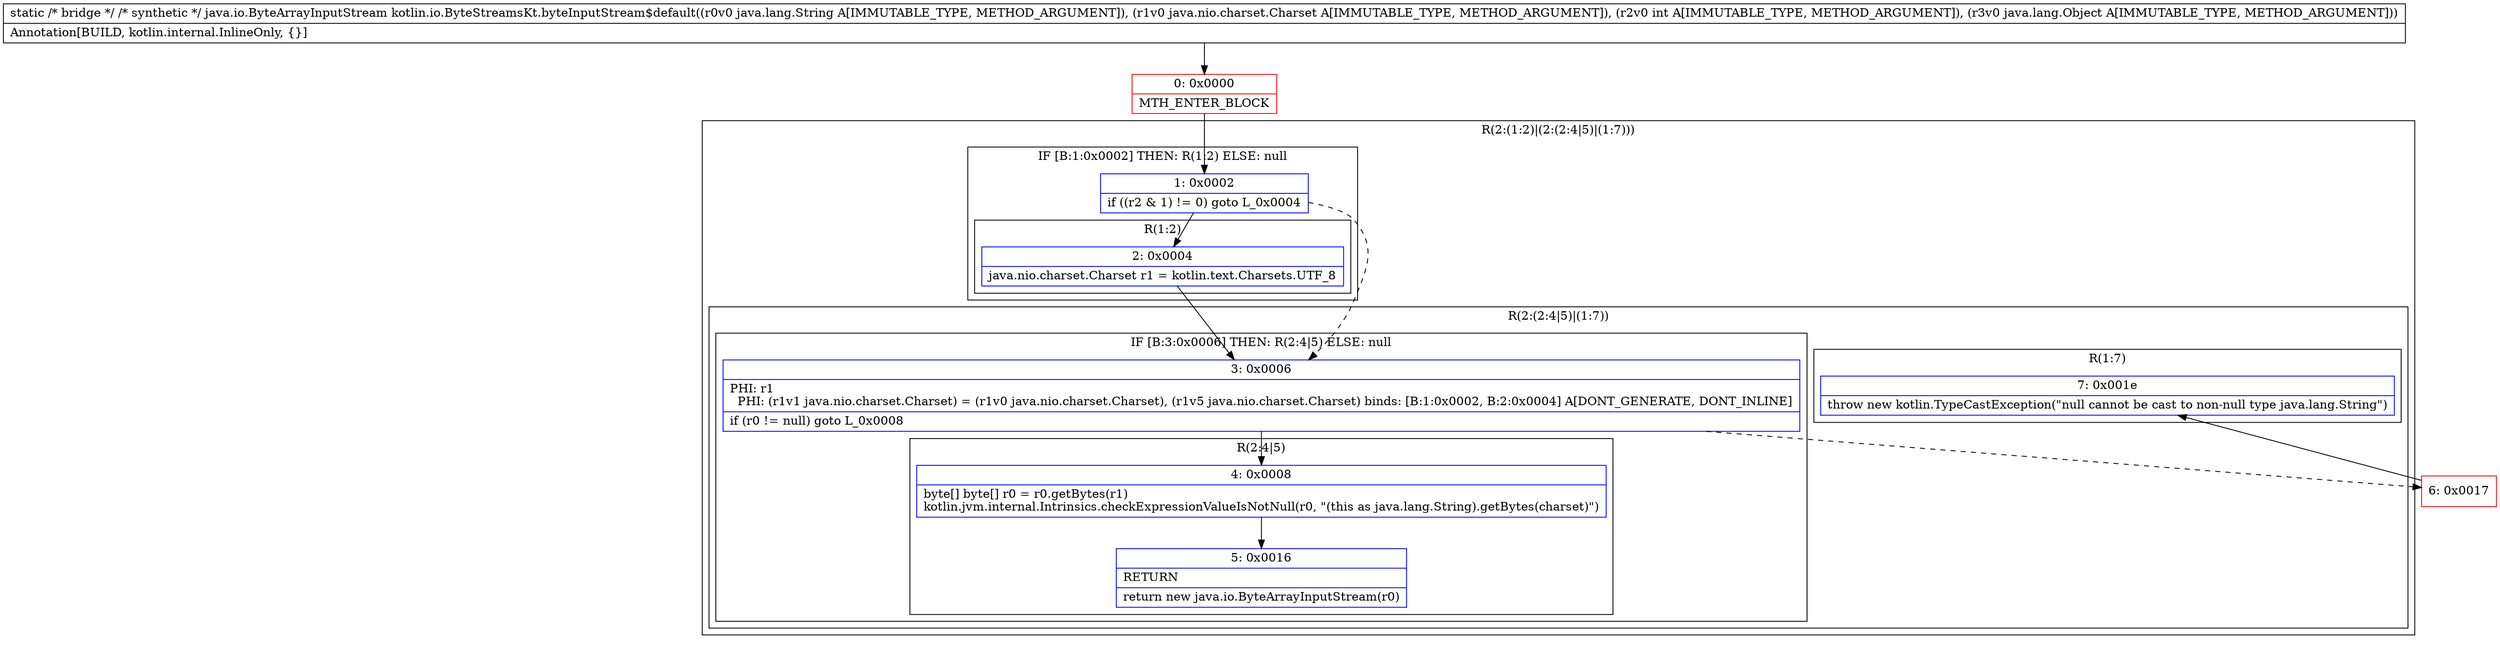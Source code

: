 digraph "CFG forkotlin.io.ByteStreamsKt.byteInputStream$default(Ljava\/lang\/String;Ljava\/nio\/charset\/Charset;ILjava\/lang\/Object;)Ljava\/io\/ByteArrayInputStream;" {
subgraph cluster_Region_2079434510 {
label = "R(2:(1:2)|(2:(2:4|5)|(1:7)))";
node [shape=record,color=blue];
subgraph cluster_IfRegion_1657782236 {
label = "IF [B:1:0x0002] THEN: R(1:2) ELSE: null";
node [shape=record,color=blue];
Node_1 [shape=record,label="{1\:\ 0x0002|if ((r2 & 1) != 0) goto L_0x0004\l}"];
subgraph cluster_Region_1826355451 {
label = "R(1:2)";
node [shape=record,color=blue];
Node_2 [shape=record,label="{2\:\ 0x0004|java.nio.charset.Charset r1 = kotlin.text.Charsets.UTF_8\l}"];
}
}
subgraph cluster_Region_492494149 {
label = "R(2:(2:4|5)|(1:7))";
node [shape=record,color=blue];
subgraph cluster_IfRegion_1801830455 {
label = "IF [B:3:0x0006] THEN: R(2:4|5) ELSE: null";
node [shape=record,color=blue];
Node_3 [shape=record,label="{3\:\ 0x0006|PHI: r1 \l  PHI: (r1v1 java.nio.charset.Charset) = (r1v0 java.nio.charset.Charset), (r1v5 java.nio.charset.Charset) binds: [B:1:0x0002, B:2:0x0004] A[DONT_GENERATE, DONT_INLINE]\l|if (r0 != null) goto L_0x0008\l}"];
subgraph cluster_Region_1902559348 {
label = "R(2:4|5)";
node [shape=record,color=blue];
Node_4 [shape=record,label="{4\:\ 0x0008|byte[] byte[] r0 = r0.getBytes(r1)\lkotlin.jvm.internal.Intrinsics.checkExpressionValueIsNotNull(r0, \"(this as java.lang.String).getBytes(charset)\")\l}"];
Node_5 [shape=record,label="{5\:\ 0x0016|RETURN\l|return new java.io.ByteArrayInputStream(r0)\l}"];
}
}
subgraph cluster_Region_1959506904 {
label = "R(1:7)";
node [shape=record,color=blue];
Node_7 [shape=record,label="{7\:\ 0x001e|throw new kotlin.TypeCastException(\"null cannot be cast to non\-null type java.lang.String\")\l}"];
}
}
}
Node_0 [shape=record,color=red,label="{0\:\ 0x0000|MTH_ENTER_BLOCK\l}"];
Node_6 [shape=record,color=red,label="{6\:\ 0x0017}"];
MethodNode[shape=record,label="{static \/* bridge *\/ \/* synthetic *\/ java.io.ByteArrayInputStream kotlin.io.ByteStreamsKt.byteInputStream$default((r0v0 java.lang.String A[IMMUTABLE_TYPE, METHOD_ARGUMENT]), (r1v0 java.nio.charset.Charset A[IMMUTABLE_TYPE, METHOD_ARGUMENT]), (r2v0 int A[IMMUTABLE_TYPE, METHOD_ARGUMENT]), (r3v0 java.lang.Object A[IMMUTABLE_TYPE, METHOD_ARGUMENT]))  | Annotation[BUILD, kotlin.internal.InlineOnly, \{\}]\l}"];
MethodNode -> Node_0;
Node_1 -> Node_2;
Node_1 -> Node_3[style=dashed];
Node_2 -> Node_3;
Node_3 -> Node_4;
Node_3 -> Node_6[style=dashed];
Node_4 -> Node_5;
Node_0 -> Node_1;
Node_6 -> Node_7;
}

